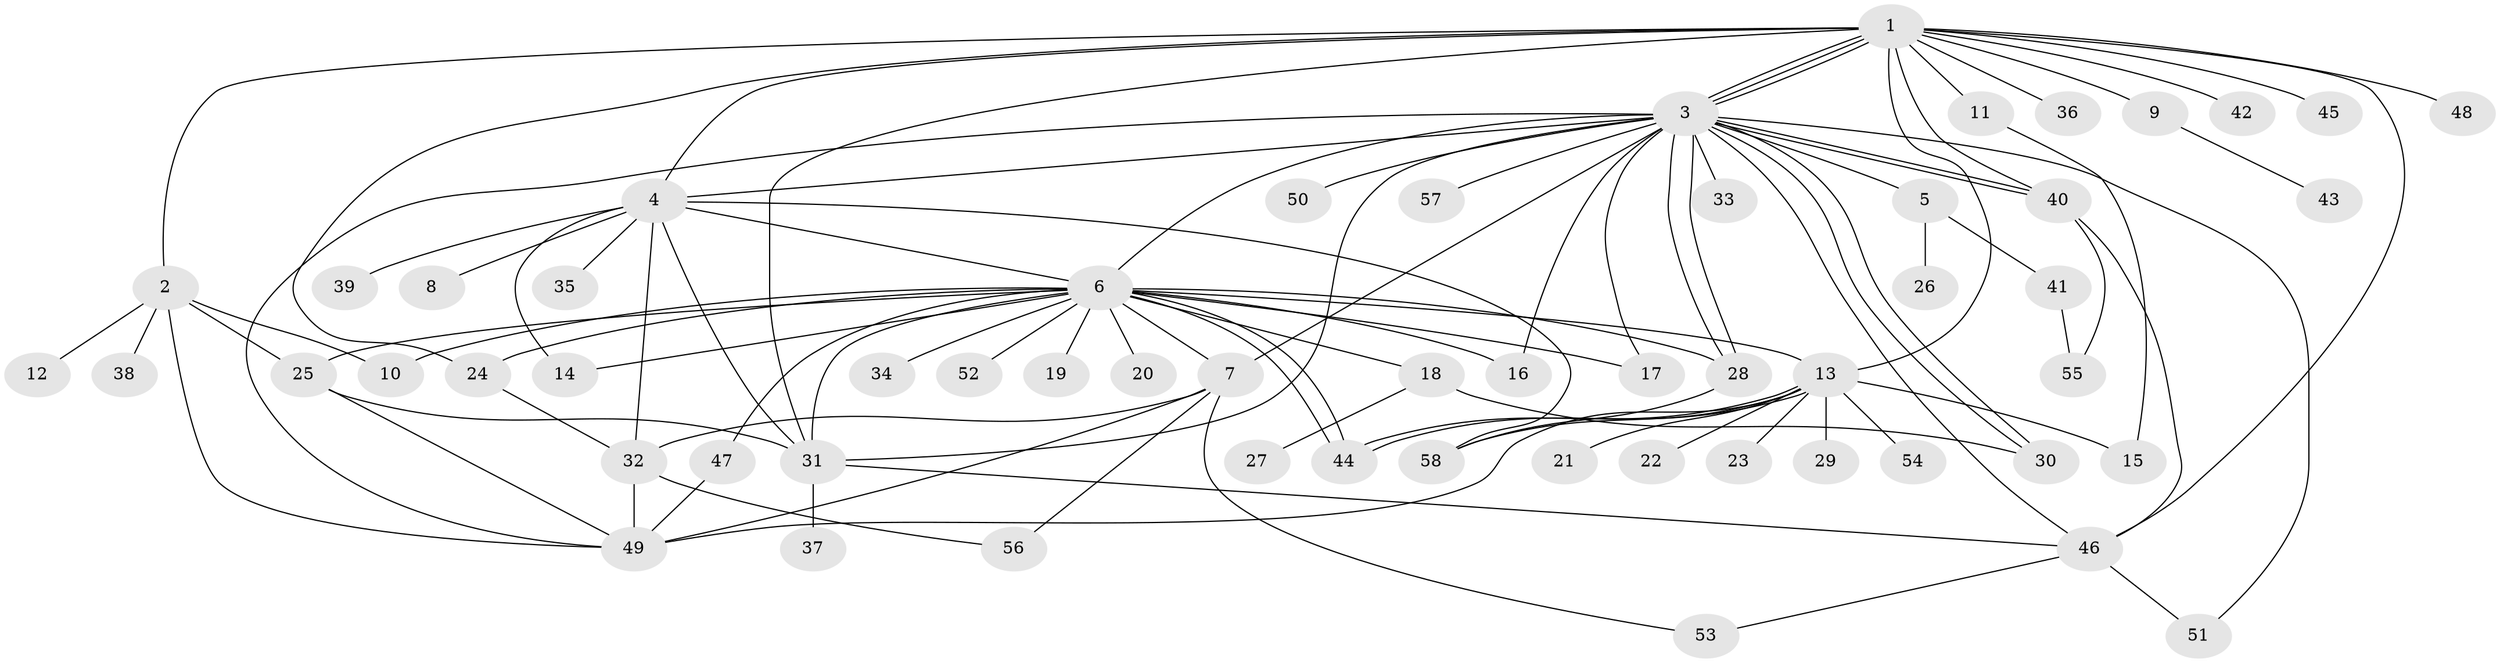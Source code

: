 // Generated by graph-tools (version 1.1) at 2025/25/03/09/25 03:25:55]
// undirected, 58 vertices, 100 edges
graph export_dot {
graph [start="1"]
  node [color=gray90,style=filled];
  1;
  2;
  3;
  4;
  5;
  6;
  7;
  8;
  9;
  10;
  11;
  12;
  13;
  14;
  15;
  16;
  17;
  18;
  19;
  20;
  21;
  22;
  23;
  24;
  25;
  26;
  27;
  28;
  29;
  30;
  31;
  32;
  33;
  34;
  35;
  36;
  37;
  38;
  39;
  40;
  41;
  42;
  43;
  44;
  45;
  46;
  47;
  48;
  49;
  50;
  51;
  52;
  53;
  54;
  55;
  56;
  57;
  58;
  1 -- 2;
  1 -- 3;
  1 -- 3;
  1 -- 3;
  1 -- 4;
  1 -- 9;
  1 -- 11;
  1 -- 13;
  1 -- 24;
  1 -- 31;
  1 -- 36;
  1 -- 40;
  1 -- 42;
  1 -- 45;
  1 -- 46;
  1 -- 48;
  2 -- 10;
  2 -- 12;
  2 -- 25;
  2 -- 38;
  2 -- 49;
  3 -- 4;
  3 -- 5;
  3 -- 6;
  3 -- 7;
  3 -- 16;
  3 -- 17;
  3 -- 28;
  3 -- 28;
  3 -- 30;
  3 -- 30;
  3 -- 31;
  3 -- 33;
  3 -- 40;
  3 -- 40;
  3 -- 46;
  3 -- 49;
  3 -- 50;
  3 -- 51;
  3 -- 57;
  4 -- 6;
  4 -- 8;
  4 -- 14;
  4 -- 31;
  4 -- 32;
  4 -- 35;
  4 -- 39;
  4 -- 58;
  5 -- 26;
  5 -- 41;
  6 -- 7;
  6 -- 10;
  6 -- 13;
  6 -- 14;
  6 -- 16;
  6 -- 17;
  6 -- 18;
  6 -- 19;
  6 -- 20;
  6 -- 24;
  6 -- 25;
  6 -- 28;
  6 -- 31;
  6 -- 34;
  6 -- 44;
  6 -- 44;
  6 -- 47;
  6 -- 52;
  7 -- 32;
  7 -- 49;
  7 -- 53;
  7 -- 56;
  9 -- 43;
  11 -- 15;
  13 -- 15;
  13 -- 21;
  13 -- 22;
  13 -- 23;
  13 -- 29;
  13 -- 44;
  13 -- 44;
  13 -- 49;
  13 -- 54;
  13 -- 58;
  18 -- 27;
  18 -- 30;
  24 -- 32;
  25 -- 31;
  25 -- 49;
  28 -- 58;
  31 -- 37;
  31 -- 46;
  32 -- 49;
  32 -- 56;
  40 -- 46;
  40 -- 55;
  41 -- 55;
  46 -- 51;
  46 -- 53;
  47 -- 49;
}

